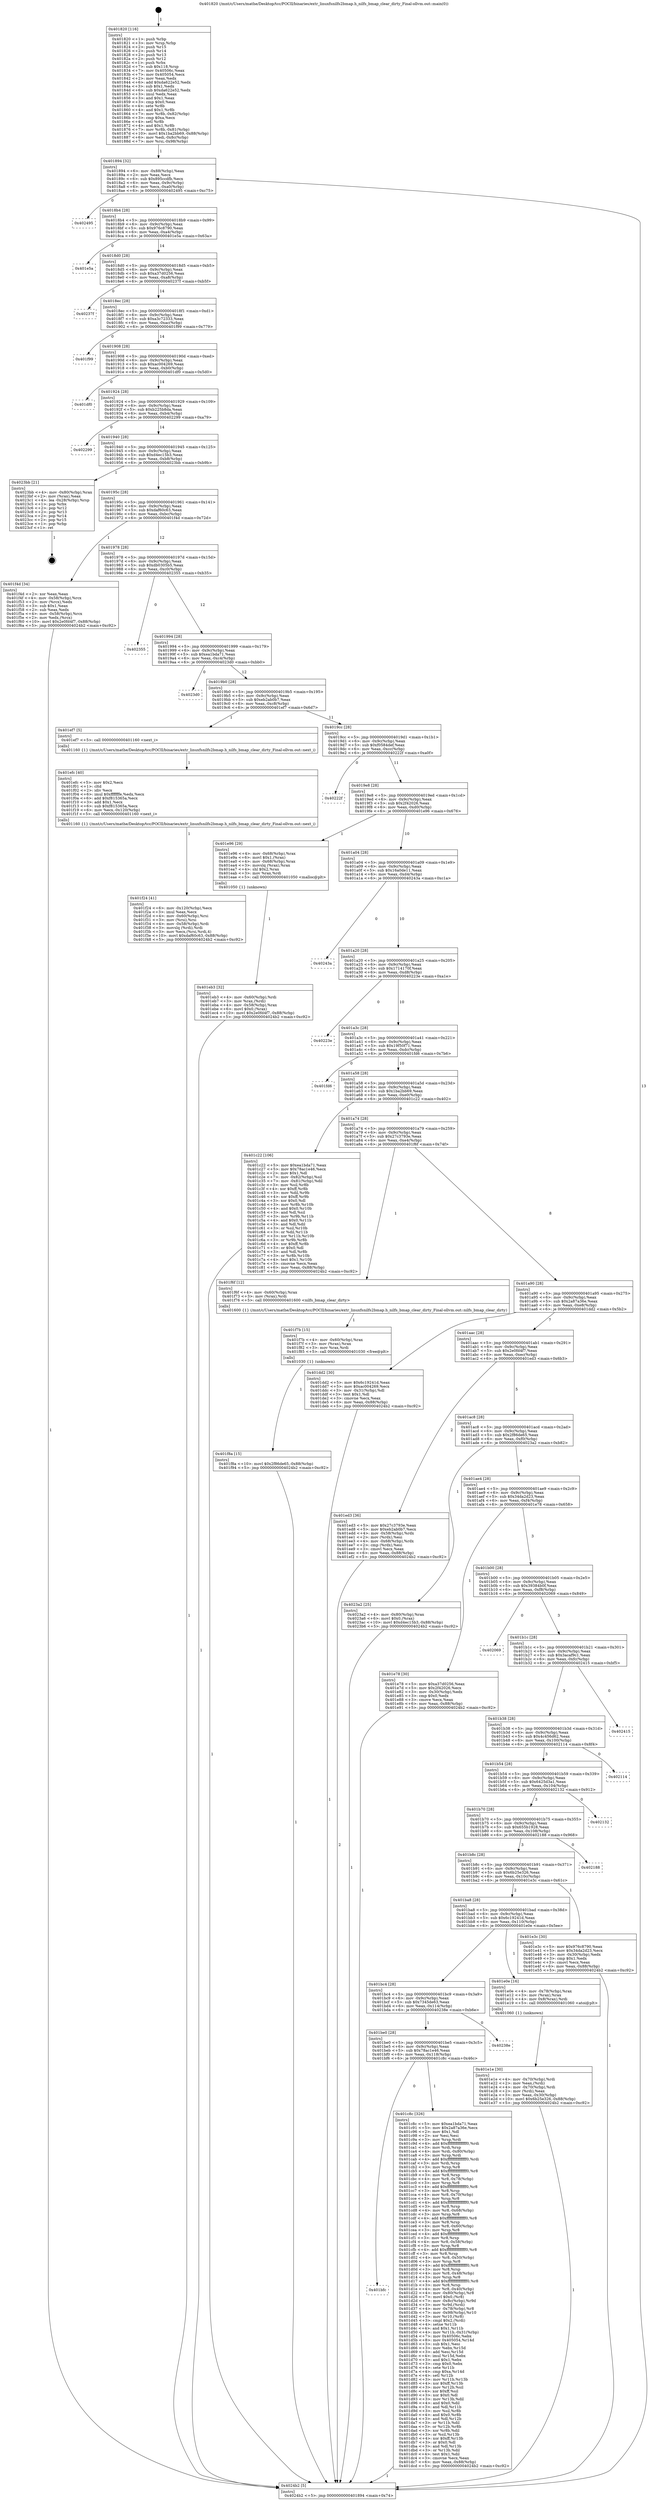 digraph "0x401820" {
  label = "0x401820 (/mnt/c/Users/mathe/Desktop/tcc/POCII/binaries/extr_linuxfsnilfs2bmap.h_nilfs_bmap_clear_dirty_Final-ollvm.out::main(0))"
  labelloc = "t"
  node[shape=record]

  Entry [label="",width=0.3,height=0.3,shape=circle,fillcolor=black,style=filled]
  "0x401894" [label="{
     0x401894 [32]\l
     | [instrs]\l
     &nbsp;&nbsp;0x401894 \<+6\>: mov -0x88(%rbp),%eax\l
     &nbsp;&nbsp;0x40189a \<+2\>: mov %eax,%ecx\l
     &nbsp;&nbsp;0x40189c \<+6\>: sub $0x895ccdfb,%ecx\l
     &nbsp;&nbsp;0x4018a2 \<+6\>: mov %eax,-0x9c(%rbp)\l
     &nbsp;&nbsp;0x4018a8 \<+6\>: mov %ecx,-0xa0(%rbp)\l
     &nbsp;&nbsp;0x4018ae \<+6\>: je 0000000000402495 \<main+0xc75\>\l
  }"]
  "0x402495" [label="{
     0x402495\l
  }", style=dashed]
  "0x4018b4" [label="{
     0x4018b4 [28]\l
     | [instrs]\l
     &nbsp;&nbsp;0x4018b4 \<+5\>: jmp 00000000004018b9 \<main+0x99\>\l
     &nbsp;&nbsp;0x4018b9 \<+6\>: mov -0x9c(%rbp),%eax\l
     &nbsp;&nbsp;0x4018bf \<+5\>: sub $0x976c8790,%eax\l
     &nbsp;&nbsp;0x4018c4 \<+6\>: mov %eax,-0xa4(%rbp)\l
     &nbsp;&nbsp;0x4018ca \<+6\>: je 0000000000401e5a \<main+0x63a\>\l
  }"]
  Exit [label="",width=0.3,height=0.3,shape=circle,fillcolor=black,style=filled,peripheries=2]
  "0x401e5a" [label="{
     0x401e5a\l
  }", style=dashed]
  "0x4018d0" [label="{
     0x4018d0 [28]\l
     | [instrs]\l
     &nbsp;&nbsp;0x4018d0 \<+5\>: jmp 00000000004018d5 \<main+0xb5\>\l
     &nbsp;&nbsp;0x4018d5 \<+6\>: mov -0x9c(%rbp),%eax\l
     &nbsp;&nbsp;0x4018db \<+5\>: sub $0xa37d0256,%eax\l
     &nbsp;&nbsp;0x4018e0 \<+6\>: mov %eax,-0xa8(%rbp)\l
     &nbsp;&nbsp;0x4018e6 \<+6\>: je 000000000040237f \<main+0xb5f\>\l
  }"]
  "0x401f8a" [label="{
     0x401f8a [15]\l
     | [instrs]\l
     &nbsp;&nbsp;0x401f8a \<+10\>: movl $0x2f86de65,-0x88(%rbp)\l
     &nbsp;&nbsp;0x401f94 \<+5\>: jmp 00000000004024b2 \<main+0xc92\>\l
  }"]
  "0x40237f" [label="{
     0x40237f\l
  }", style=dashed]
  "0x4018ec" [label="{
     0x4018ec [28]\l
     | [instrs]\l
     &nbsp;&nbsp;0x4018ec \<+5\>: jmp 00000000004018f1 \<main+0xd1\>\l
     &nbsp;&nbsp;0x4018f1 \<+6\>: mov -0x9c(%rbp),%eax\l
     &nbsp;&nbsp;0x4018f7 \<+5\>: sub $0xa3c72333,%eax\l
     &nbsp;&nbsp;0x4018fc \<+6\>: mov %eax,-0xac(%rbp)\l
     &nbsp;&nbsp;0x401902 \<+6\>: je 0000000000401f99 \<main+0x779\>\l
  }"]
  "0x401f7b" [label="{
     0x401f7b [15]\l
     | [instrs]\l
     &nbsp;&nbsp;0x401f7b \<+4\>: mov -0x60(%rbp),%rax\l
     &nbsp;&nbsp;0x401f7f \<+3\>: mov (%rax),%rax\l
     &nbsp;&nbsp;0x401f82 \<+3\>: mov %rax,%rdi\l
     &nbsp;&nbsp;0x401f85 \<+5\>: call 0000000000401030 \<free@plt\>\l
     | [calls]\l
     &nbsp;&nbsp;0x401030 \{1\} (unknown)\l
  }"]
  "0x401f99" [label="{
     0x401f99\l
  }", style=dashed]
  "0x401908" [label="{
     0x401908 [28]\l
     | [instrs]\l
     &nbsp;&nbsp;0x401908 \<+5\>: jmp 000000000040190d \<main+0xed\>\l
     &nbsp;&nbsp;0x40190d \<+6\>: mov -0x9c(%rbp),%eax\l
     &nbsp;&nbsp;0x401913 \<+5\>: sub $0xac004269,%eax\l
     &nbsp;&nbsp;0x401918 \<+6\>: mov %eax,-0xb0(%rbp)\l
     &nbsp;&nbsp;0x40191e \<+6\>: je 0000000000401df0 \<main+0x5d0\>\l
  }"]
  "0x401f24" [label="{
     0x401f24 [41]\l
     | [instrs]\l
     &nbsp;&nbsp;0x401f24 \<+6\>: mov -0x120(%rbp),%ecx\l
     &nbsp;&nbsp;0x401f2a \<+3\>: imul %eax,%ecx\l
     &nbsp;&nbsp;0x401f2d \<+4\>: mov -0x60(%rbp),%rsi\l
     &nbsp;&nbsp;0x401f31 \<+3\>: mov (%rsi),%rsi\l
     &nbsp;&nbsp;0x401f34 \<+4\>: mov -0x58(%rbp),%rdi\l
     &nbsp;&nbsp;0x401f38 \<+3\>: movslq (%rdi),%rdi\l
     &nbsp;&nbsp;0x401f3b \<+3\>: mov %ecx,(%rsi,%rdi,4)\l
     &nbsp;&nbsp;0x401f3e \<+10\>: movl $0xdaf60c63,-0x88(%rbp)\l
     &nbsp;&nbsp;0x401f48 \<+5\>: jmp 00000000004024b2 \<main+0xc92\>\l
  }"]
  "0x401df0" [label="{
     0x401df0\l
  }", style=dashed]
  "0x401924" [label="{
     0x401924 [28]\l
     | [instrs]\l
     &nbsp;&nbsp;0x401924 \<+5\>: jmp 0000000000401929 \<main+0x109\>\l
     &nbsp;&nbsp;0x401929 \<+6\>: mov -0x9c(%rbp),%eax\l
     &nbsp;&nbsp;0x40192f \<+5\>: sub $0xb225b8da,%eax\l
     &nbsp;&nbsp;0x401934 \<+6\>: mov %eax,-0xb4(%rbp)\l
     &nbsp;&nbsp;0x40193a \<+6\>: je 0000000000402299 \<main+0xa79\>\l
  }"]
  "0x401efc" [label="{
     0x401efc [40]\l
     | [instrs]\l
     &nbsp;&nbsp;0x401efc \<+5\>: mov $0x2,%ecx\l
     &nbsp;&nbsp;0x401f01 \<+1\>: cltd\l
     &nbsp;&nbsp;0x401f02 \<+2\>: idiv %ecx\l
     &nbsp;&nbsp;0x401f04 \<+6\>: imul $0xfffffffe,%edx,%ecx\l
     &nbsp;&nbsp;0x401f0a \<+6\>: add $0xf815365a,%ecx\l
     &nbsp;&nbsp;0x401f10 \<+3\>: add $0x1,%ecx\l
     &nbsp;&nbsp;0x401f13 \<+6\>: sub $0xf815365a,%ecx\l
     &nbsp;&nbsp;0x401f19 \<+6\>: mov %ecx,-0x120(%rbp)\l
     &nbsp;&nbsp;0x401f1f \<+5\>: call 0000000000401160 \<next_i\>\l
     | [calls]\l
     &nbsp;&nbsp;0x401160 \{1\} (/mnt/c/Users/mathe/Desktop/tcc/POCII/binaries/extr_linuxfsnilfs2bmap.h_nilfs_bmap_clear_dirty_Final-ollvm.out::next_i)\l
  }"]
  "0x402299" [label="{
     0x402299\l
  }", style=dashed]
  "0x401940" [label="{
     0x401940 [28]\l
     | [instrs]\l
     &nbsp;&nbsp;0x401940 \<+5\>: jmp 0000000000401945 \<main+0x125\>\l
     &nbsp;&nbsp;0x401945 \<+6\>: mov -0x9c(%rbp),%eax\l
     &nbsp;&nbsp;0x40194b \<+5\>: sub $0xd4ec15b3,%eax\l
     &nbsp;&nbsp;0x401950 \<+6\>: mov %eax,-0xb8(%rbp)\l
     &nbsp;&nbsp;0x401956 \<+6\>: je 00000000004023bb \<main+0xb9b\>\l
  }"]
  "0x401eb3" [label="{
     0x401eb3 [32]\l
     | [instrs]\l
     &nbsp;&nbsp;0x401eb3 \<+4\>: mov -0x60(%rbp),%rdi\l
     &nbsp;&nbsp;0x401eb7 \<+3\>: mov %rax,(%rdi)\l
     &nbsp;&nbsp;0x401eba \<+4\>: mov -0x58(%rbp),%rax\l
     &nbsp;&nbsp;0x401ebe \<+6\>: movl $0x0,(%rax)\l
     &nbsp;&nbsp;0x401ec4 \<+10\>: movl $0x2e0fd4f7,-0x88(%rbp)\l
     &nbsp;&nbsp;0x401ece \<+5\>: jmp 00000000004024b2 \<main+0xc92\>\l
  }"]
  "0x4023bb" [label="{
     0x4023bb [21]\l
     | [instrs]\l
     &nbsp;&nbsp;0x4023bb \<+4\>: mov -0x80(%rbp),%rax\l
     &nbsp;&nbsp;0x4023bf \<+2\>: mov (%rax),%eax\l
     &nbsp;&nbsp;0x4023c1 \<+4\>: lea -0x28(%rbp),%rsp\l
     &nbsp;&nbsp;0x4023c5 \<+1\>: pop %rbx\l
     &nbsp;&nbsp;0x4023c6 \<+2\>: pop %r12\l
     &nbsp;&nbsp;0x4023c8 \<+2\>: pop %r13\l
     &nbsp;&nbsp;0x4023ca \<+2\>: pop %r14\l
     &nbsp;&nbsp;0x4023cc \<+2\>: pop %r15\l
     &nbsp;&nbsp;0x4023ce \<+1\>: pop %rbp\l
     &nbsp;&nbsp;0x4023cf \<+1\>: ret\l
  }"]
  "0x40195c" [label="{
     0x40195c [28]\l
     | [instrs]\l
     &nbsp;&nbsp;0x40195c \<+5\>: jmp 0000000000401961 \<main+0x141\>\l
     &nbsp;&nbsp;0x401961 \<+6\>: mov -0x9c(%rbp),%eax\l
     &nbsp;&nbsp;0x401967 \<+5\>: sub $0xdaf60c63,%eax\l
     &nbsp;&nbsp;0x40196c \<+6\>: mov %eax,-0xbc(%rbp)\l
     &nbsp;&nbsp;0x401972 \<+6\>: je 0000000000401f4d \<main+0x72d\>\l
  }"]
  "0x401e1e" [label="{
     0x401e1e [30]\l
     | [instrs]\l
     &nbsp;&nbsp;0x401e1e \<+4\>: mov -0x70(%rbp),%rdi\l
     &nbsp;&nbsp;0x401e22 \<+2\>: mov %eax,(%rdi)\l
     &nbsp;&nbsp;0x401e24 \<+4\>: mov -0x70(%rbp),%rdi\l
     &nbsp;&nbsp;0x401e28 \<+2\>: mov (%rdi),%eax\l
     &nbsp;&nbsp;0x401e2a \<+3\>: mov %eax,-0x30(%rbp)\l
     &nbsp;&nbsp;0x401e2d \<+10\>: movl $0x6b25e326,-0x88(%rbp)\l
     &nbsp;&nbsp;0x401e37 \<+5\>: jmp 00000000004024b2 \<main+0xc92\>\l
  }"]
  "0x401f4d" [label="{
     0x401f4d [34]\l
     | [instrs]\l
     &nbsp;&nbsp;0x401f4d \<+2\>: xor %eax,%eax\l
     &nbsp;&nbsp;0x401f4f \<+4\>: mov -0x58(%rbp),%rcx\l
     &nbsp;&nbsp;0x401f53 \<+2\>: mov (%rcx),%edx\l
     &nbsp;&nbsp;0x401f55 \<+3\>: sub $0x1,%eax\l
     &nbsp;&nbsp;0x401f58 \<+2\>: sub %eax,%edx\l
     &nbsp;&nbsp;0x401f5a \<+4\>: mov -0x58(%rbp),%rcx\l
     &nbsp;&nbsp;0x401f5e \<+2\>: mov %edx,(%rcx)\l
     &nbsp;&nbsp;0x401f60 \<+10\>: movl $0x2e0fd4f7,-0x88(%rbp)\l
     &nbsp;&nbsp;0x401f6a \<+5\>: jmp 00000000004024b2 \<main+0xc92\>\l
  }"]
  "0x401978" [label="{
     0x401978 [28]\l
     | [instrs]\l
     &nbsp;&nbsp;0x401978 \<+5\>: jmp 000000000040197d \<main+0x15d\>\l
     &nbsp;&nbsp;0x40197d \<+6\>: mov -0x9c(%rbp),%eax\l
     &nbsp;&nbsp;0x401983 \<+5\>: sub $0xdb0305b5,%eax\l
     &nbsp;&nbsp;0x401988 \<+6\>: mov %eax,-0xc0(%rbp)\l
     &nbsp;&nbsp;0x40198e \<+6\>: je 0000000000402355 \<main+0xb35\>\l
  }"]
  "0x401bfc" [label="{
     0x401bfc\l
  }", style=dashed]
  "0x402355" [label="{
     0x402355\l
  }", style=dashed]
  "0x401994" [label="{
     0x401994 [28]\l
     | [instrs]\l
     &nbsp;&nbsp;0x401994 \<+5\>: jmp 0000000000401999 \<main+0x179\>\l
     &nbsp;&nbsp;0x401999 \<+6\>: mov -0x9c(%rbp),%eax\l
     &nbsp;&nbsp;0x40199f \<+5\>: sub $0xea1bda71,%eax\l
     &nbsp;&nbsp;0x4019a4 \<+6\>: mov %eax,-0xc4(%rbp)\l
     &nbsp;&nbsp;0x4019aa \<+6\>: je 00000000004023d0 \<main+0xbb0\>\l
  }"]
  "0x401c8c" [label="{
     0x401c8c [326]\l
     | [instrs]\l
     &nbsp;&nbsp;0x401c8c \<+5\>: mov $0xea1bda71,%eax\l
     &nbsp;&nbsp;0x401c91 \<+5\>: mov $0x2a87a36e,%ecx\l
     &nbsp;&nbsp;0x401c96 \<+2\>: mov $0x1,%dl\l
     &nbsp;&nbsp;0x401c98 \<+2\>: xor %esi,%esi\l
     &nbsp;&nbsp;0x401c9a \<+3\>: mov %rsp,%rdi\l
     &nbsp;&nbsp;0x401c9d \<+4\>: add $0xfffffffffffffff0,%rdi\l
     &nbsp;&nbsp;0x401ca1 \<+3\>: mov %rdi,%rsp\l
     &nbsp;&nbsp;0x401ca4 \<+4\>: mov %rdi,-0x80(%rbp)\l
     &nbsp;&nbsp;0x401ca8 \<+3\>: mov %rsp,%rdi\l
     &nbsp;&nbsp;0x401cab \<+4\>: add $0xfffffffffffffff0,%rdi\l
     &nbsp;&nbsp;0x401caf \<+3\>: mov %rdi,%rsp\l
     &nbsp;&nbsp;0x401cb2 \<+3\>: mov %rsp,%r8\l
     &nbsp;&nbsp;0x401cb5 \<+4\>: add $0xfffffffffffffff0,%r8\l
     &nbsp;&nbsp;0x401cb9 \<+3\>: mov %r8,%rsp\l
     &nbsp;&nbsp;0x401cbc \<+4\>: mov %r8,-0x78(%rbp)\l
     &nbsp;&nbsp;0x401cc0 \<+3\>: mov %rsp,%r8\l
     &nbsp;&nbsp;0x401cc3 \<+4\>: add $0xfffffffffffffff0,%r8\l
     &nbsp;&nbsp;0x401cc7 \<+3\>: mov %r8,%rsp\l
     &nbsp;&nbsp;0x401cca \<+4\>: mov %r8,-0x70(%rbp)\l
     &nbsp;&nbsp;0x401cce \<+3\>: mov %rsp,%r8\l
     &nbsp;&nbsp;0x401cd1 \<+4\>: add $0xfffffffffffffff0,%r8\l
     &nbsp;&nbsp;0x401cd5 \<+3\>: mov %r8,%rsp\l
     &nbsp;&nbsp;0x401cd8 \<+4\>: mov %r8,-0x68(%rbp)\l
     &nbsp;&nbsp;0x401cdc \<+3\>: mov %rsp,%r8\l
     &nbsp;&nbsp;0x401cdf \<+4\>: add $0xfffffffffffffff0,%r8\l
     &nbsp;&nbsp;0x401ce3 \<+3\>: mov %r8,%rsp\l
     &nbsp;&nbsp;0x401ce6 \<+4\>: mov %r8,-0x60(%rbp)\l
     &nbsp;&nbsp;0x401cea \<+3\>: mov %rsp,%r8\l
     &nbsp;&nbsp;0x401ced \<+4\>: add $0xfffffffffffffff0,%r8\l
     &nbsp;&nbsp;0x401cf1 \<+3\>: mov %r8,%rsp\l
     &nbsp;&nbsp;0x401cf4 \<+4\>: mov %r8,-0x58(%rbp)\l
     &nbsp;&nbsp;0x401cf8 \<+3\>: mov %rsp,%r8\l
     &nbsp;&nbsp;0x401cfb \<+4\>: add $0xfffffffffffffff0,%r8\l
     &nbsp;&nbsp;0x401cff \<+3\>: mov %r8,%rsp\l
     &nbsp;&nbsp;0x401d02 \<+4\>: mov %r8,-0x50(%rbp)\l
     &nbsp;&nbsp;0x401d06 \<+3\>: mov %rsp,%r8\l
     &nbsp;&nbsp;0x401d09 \<+4\>: add $0xfffffffffffffff0,%r8\l
     &nbsp;&nbsp;0x401d0d \<+3\>: mov %r8,%rsp\l
     &nbsp;&nbsp;0x401d10 \<+4\>: mov %r8,-0x48(%rbp)\l
     &nbsp;&nbsp;0x401d14 \<+3\>: mov %rsp,%r8\l
     &nbsp;&nbsp;0x401d17 \<+4\>: add $0xfffffffffffffff0,%r8\l
     &nbsp;&nbsp;0x401d1b \<+3\>: mov %r8,%rsp\l
     &nbsp;&nbsp;0x401d1e \<+4\>: mov %r8,-0x40(%rbp)\l
     &nbsp;&nbsp;0x401d22 \<+4\>: mov -0x80(%rbp),%r8\l
     &nbsp;&nbsp;0x401d26 \<+7\>: movl $0x0,(%r8)\l
     &nbsp;&nbsp;0x401d2d \<+7\>: mov -0x8c(%rbp),%r9d\l
     &nbsp;&nbsp;0x401d34 \<+3\>: mov %r9d,(%rdi)\l
     &nbsp;&nbsp;0x401d37 \<+4\>: mov -0x78(%rbp),%r8\l
     &nbsp;&nbsp;0x401d3b \<+7\>: mov -0x98(%rbp),%r10\l
     &nbsp;&nbsp;0x401d42 \<+3\>: mov %r10,(%r8)\l
     &nbsp;&nbsp;0x401d45 \<+3\>: cmpl $0x2,(%rdi)\l
     &nbsp;&nbsp;0x401d48 \<+4\>: setne %r11b\l
     &nbsp;&nbsp;0x401d4c \<+4\>: and $0x1,%r11b\l
     &nbsp;&nbsp;0x401d50 \<+4\>: mov %r11b,-0x31(%rbp)\l
     &nbsp;&nbsp;0x401d54 \<+7\>: mov 0x40506c,%ebx\l
     &nbsp;&nbsp;0x401d5b \<+8\>: mov 0x405054,%r14d\l
     &nbsp;&nbsp;0x401d63 \<+3\>: sub $0x1,%esi\l
     &nbsp;&nbsp;0x401d66 \<+3\>: mov %ebx,%r15d\l
     &nbsp;&nbsp;0x401d69 \<+3\>: add %esi,%r15d\l
     &nbsp;&nbsp;0x401d6c \<+4\>: imul %r15d,%ebx\l
     &nbsp;&nbsp;0x401d70 \<+3\>: and $0x1,%ebx\l
     &nbsp;&nbsp;0x401d73 \<+3\>: cmp $0x0,%ebx\l
     &nbsp;&nbsp;0x401d76 \<+4\>: sete %r11b\l
     &nbsp;&nbsp;0x401d7a \<+4\>: cmp $0xa,%r14d\l
     &nbsp;&nbsp;0x401d7e \<+4\>: setl %r12b\l
     &nbsp;&nbsp;0x401d82 \<+3\>: mov %r11b,%r13b\l
     &nbsp;&nbsp;0x401d85 \<+4\>: xor $0xff,%r13b\l
     &nbsp;&nbsp;0x401d89 \<+3\>: mov %r12b,%sil\l
     &nbsp;&nbsp;0x401d8c \<+4\>: xor $0xff,%sil\l
     &nbsp;&nbsp;0x401d90 \<+3\>: xor $0x0,%dl\l
     &nbsp;&nbsp;0x401d93 \<+3\>: mov %r13b,%dil\l
     &nbsp;&nbsp;0x401d96 \<+4\>: and $0x0,%dil\l
     &nbsp;&nbsp;0x401d9a \<+3\>: and %dl,%r11b\l
     &nbsp;&nbsp;0x401d9d \<+3\>: mov %sil,%r8b\l
     &nbsp;&nbsp;0x401da0 \<+4\>: and $0x0,%r8b\l
     &nbsp;&nbsp;0x401da4 \<+3\>: and %dl,%r12b\l
     &nbsp;&nbsp;0x401da7 \<+3\>: or %r11b,%dil\l
     &nbsp;&nbsp;0x401daa \<+3\>: or %r12b,%r8b\l
     &nbsp;&nbsp;0x401dad \<+3\>: xor %r8b,%dil\l
     &nbsp;&nbsp;0x401db0 \<+3\>: or %sil,%r13b\l
     &nbsp;&nbsp;0x401db3 \<+4\>: xor $0xff,%r13b\l
     &nbsp;&nbsp;0x401db7 \<+3\>: or $0x0,%dl\l
     &nbsp;&nbsp;0x401dba \<+3\>: and %dl,%r13b\l
     &nbsp;&nbsp;0x401dbd \<+3\>: or %r13b,%dil\l
     &nbsp;&nbsp;0x401dc0 \<+4\>: test $0x1,%dil\l
     &nbsp;&nbsp;0x401dc4 \<+3\>: cmovne %ecx,%eax\l
     &nbsp;&nbsp;0x401dc7 \<+6\>: mov %eax,-0x88(%rbp)\l
     &nbsp;&nbsp;0x401dcd \<+5\>: jmp 00000000004024b2 \<main+0xc92\>\l
  }"]
  "0x4023d0" [label="{
     0x4023d0\l
  }", style=dashed]
  "0x4019b0" [label="{
     0x4019b0 [28]\l
     | [instrs]\l
     &nbsp;&nbsp;0x4019b0 \<+5\>: jmp 00000000004019b5 \<main+0x195\>\l
     &nbsp;&nbsp;0x4019b5 \<+6\>: mov -0x9c(%rbp),%eax\l
     &nbsp;&nbsp;0x4019bb \<+5\>: sub $0xeb2ab0b7,%eax\l
     &nbsp;&nbsp;0x4019c0 \<+6\>: mov %eax,-0xc8(%rbp)\l
     &nbsp;&nbsp;0x4019c6 \<+6\>: je 0000000000401ef7 \<main+0x6d7\>\l
  }"]
  "0x401be0" [label="{
     0x401be0 [28]\l
     | [instrs]\l
     &nbsp;&nbsp;0x401be0 \<+5\>: jmp 0000000000401be5 \<main+0x3c5\>\l
     &nbsp;&nbsp;0x401be5 \<+6\>: mov -0x9c(%rbp),%eax\l
     &nbsp;&nbsp;0x401beb \<+5\>: sub $0x78ac1e46,%eax\l
     &nbsp;&nbsp;0x401bf0 \<+6\>: mov %eax,-0x118(%rbp)\l
     &nbsp;&nbsp;0x401bf6 \<+6\>: je 0000000000401c8c \<main+0x46c\>\l
  }"]
  "0x401ef7" [label="{
     0x401ef7 [5]\l
     | [instrs]\l
     &nbsp;&nbsp;0x401ef7 \<+5\>: call 0000000000401160 \<next_i\>\l
     | [calls]\l
     &nbsp;&nbsp;0x401160 \{1\} (/mnt/c/Users/mathe/Desktop/tcc/POCII/binaries/extr_linuxfsnilfs2bmap.h_nilfs_bmap_clear_dirty_Final-ollvm.out::next_i)\l
  }"]
  "0x4019cc" [label="{
     0x4019cc [28]\l
     | [instrs]\l
     &nbsp;&nbsp;0x4019cc \<+5\>: jmp 00000000004019d1 \<main+0x1b1\>\l
     &nbsp;&nbsp;0x4019d1 \<+6\>: mov -0x9c(%rbp),%eax\l
     &nbsp;&nbsp;0x4019d7 \<+5\>: sub $0xf0584def,%eax\l
     &nbsp;&nbsp;0x4019dc \<+6\>: mov %eax,-0xcc(%rbp)\l
     &nbsp;&nbsp;0x4019e2 \<+6\>: je 000000000040222f \<main+0xa0f\>\l
  }"]
  "0x40238e" [label="{
     0x40238e\l
  }", style=dashed]
  "0x40222f" [label="{
     0x40222f\l
  }", style=dashed]
  "0x4019e8" [label="{
     0x4019e8 [28]\l
     | [instrs]\l
     &nbsp;&nbsp;0x4019e8 \<+5\>: jmp 00000000004019ed \<main+0x1cd\>\l
     &nbsp;&nbsp;0x4019ed \<+6\>: mov -0x9c(%rbp),%eax\l
     &nbsp;&nbsp;0x4019f3 \<+5\>: sub $0x2f42026,%eax\l
     &nbsp;&nbsp;0x4019f8 \<+6\>: mov %eax,-0xd0(%rbp)\l
     &nbsp;&nbsp;0x4019fe \<+6\>: je 0000000000401e96 \<main+0x676\>\l
  }"]
  "0x401bc4" [label="{
     0x401bc4 [28]\l
     | [instrs]\l
     &nbsp;&nbsp;0x401bc4 \<+5\>: jmp 0000000000401bc9 \<main+0x3a9\>\l
     &nbsp;&nbsp;0x401bc9 \<+6\>: mov -0x9c(%rbp),%eax\l
     &nbsp;&nbsp;0x401bcf \<+5\>: sub $0x7345de63,%eax\l
     &nbsp;&nbsp;0x401bd4 \<+6\>: mov %eax,-0x114(%rbp)\l
     &nbsp;&nbsp;0x401bda \<+6\>: je 000000000040238e \<main+0xb6e\>\l
  }"]
  "0x401e96" [label="{
     0x401e96 [29]\l
     | [instrs]\l
     &nbsp;&nbsp;0x401e96 \<+4\>: mov -0x68(%rbp),%rax\l
     &nbsp;&nbsp;0x401e9a \<+6\>: movl $0x1,(%rax)\l
     &nbsp;&nbsp;0x401ea0 \<+4\>: mov -0x68(%rbp),%rax\l
     &nbsp;&nbsp;0x401ea4 \<+3\>: movslq (%rax),%rax\l
     &nbsp;&nbsp;0x401ea7 \<+4\>: shl $0x2,%rax\l
     &nbsp;&nbsp;0x401eab \<+3\>: mov %rax,%rdi\l
     &nbsp;&nbsp;0x401eae \<+5\>: call 0000000000401050 \<malloc@plt\>\l
     | [calls]\l
     &nbsp;&nbsp;0x401050 \{1\} (unknown)\l
  }"]
  "0x401a04" [label="{
     0x401a04 [28]\l
     | [instrs]\l
     &nbsp;&nbsp;0x401a04 \<+5\>: jmp 0000000000401a09 \<main+0x1e9\>\l
     &nbsp;&nbsp;0x401a09 \<+6\>: mov -0x9c(%rbp),%eax\l
     &nbsp;&nbsp;0x401a0f \<+5\>: sub $0x16a0de11,%eax\l
     &nbsp;&nbsp;0x401a14 \<+6\>: mov %eax,-0xd4(%rbp)\l
     &nbsp;&nbsp;0x401a1a \<+6\>: je 000000000040243a \<main+0xc1a\>\l
  }"]
  "0x401e0e" [label="{
     0x401e0e [16]\l
     | [instrs]\l
     &nbsp;&nbsp;0x401e0e \<+4\>: mov -0x78(%rbp),%rax\l
     &nbsp;&nbsp;0x401e12 \<+3\>: mov (%rax),%rax\l
     &nbsp;&nbsp;0x401e15 \<+4\>: mov 0x8(%rax),%rdi\l
     &nbsp;&nbsp;0x401e19 \<+5\>: call 0000000000401060 \<atoi@plt\>\l
     | [calls]\l
     &nbsp;&nbsp;0x401060 \{1\} (unknown)\l
  }"]
  "0x40243a" [label="{
     0x40243a\l
  }", style=dashed]
  "0x401a20" [label="{
     0x401a20 [28]\l
     | [instrs]\l
     &nbsp;&nbsp;0x401a20 \<+5\>: jmp 0000000000401a25 \<main+0x205\>\l
     &nbsp;&nbsp;0x401a25 \<+6\>: mov -0x9c(%rbp),%eax\l
     &nbsp;&nbsp;0x401a2b \<+5\>: sub $0x1714170f,%eax\l
     &nbsp;&nbsp;0x401a30 \<+6\>: mov %eax,-0xd8(%rbp)\l
     &nbsp;&nbsp;0x401a36 \<+6\>: je 000000000040223e \<main+0xa1e\>\l
  }"]
  "0x401ba8" [label="{
     0x401ba8 [28]\l
     | [instrs]\l
     &nbsp;&nbsp;0x401ba8 \<+5\>: jmp 0000000000401bad \<main+0x38d\>\l
     &nbsp;&nbsp;0x401bad \<+6\>: mov -0x9c(%rbp),%eax\l
     &nbsp;&nbsp;0x401bb3 \<+5\>: sub $0x6c19241d,%eax\l
     &nbsp;&nbsp;0x401bb8 \<+6\>: mov %eax,-0x110(%rbp)\l
     &nbsp;&nbsp;0x401bbe \<+6\>: je 0000000000401e0e \<main+0x5ee\>\l
  }"]
  "0x40223e" [label="{
     0x40223e\l
  }", style=dashed]
  "0x401a3c" [label="{
     0x401a3c [28]\l
     | [instrs]\l
     &nbsp;&nbsp;0x401a3c \<+5\>: jmp 0000000000401a41 \<main+0x221\>\l
     &nbsp;&nbsp;0x401a41 \<+6\>: mov -0x9c(%rbp),%eax\l
     &nbsp;&nbsp;0x401a47 \<+5\>: sub $0x19f50f71,%eax\l
     &nbsp;&nbsp;0x401a4c \<+6\>: mov %eax,-0xdc(%rbp)\l
     &nbsp;&nbsp;0x401a52 \<+6\>: je 0000000000401fd6 \<main+0x7b6\>\l
  }"]
  "0x401e3c" [label="{
     0x401e3c [30]\l
     | [instrs]\l
     &nbsp;&nbsp;0x401e3c \<+5\>: mov $0x976c8790,%eax\l
     &nbsp;&nbsp;0x401e41 \<+5\>: mov $0x34da2d23,%ecx\l
     &nbsp;&nbsp;0x401e46 \<+3\>: mov -0x30(%rbp),%edx\l
     &nbsp;&nbsp;0x401e49 \<+3\>: cmp $0x1,%edx\l
     &nbsp;&nbsp;0x401e4c \<+3\>: cmovl %ecx,%eax\l
     &nbsp;&nbsp;0x401e4f \<+6\>: mov %eax,-0x88(%rbp)\l
     &nbsp;&nbsp;0x401e55 \<+5\>: jmp 00000000004024b2 \<main+0xc92\>\l
  }"]
  "0x401fd6" [label="{
     0x401fd6\l
  }", style=dashed]
  "0x401a58" [label="{
     0x401a58 [28]\l
     | [instrs]\l
     &nbsp;&nbsp;0x401a58 \<+5\>: jmp 0000000000401a5d \<main+0x23d\>\l
     &nbsp;&nbsp;0x401a5d \<+6\>: mov -0x9c(%rbp),%eax\l
     &nbsp;&nbsp;0x401a63 \<+5\>: sub $0x1ba2bb69,%eax\l
     &nbsp;&nbsp;0x401a68 \<+6\>: mov %eax,-0xe0(%rbp)\l
     &nbsp;&nbsp;0x401a6e \<+6\>: je 0000000000401c22 \<main+0x402\>\l
  }"]
  "0x401b8c" [label="{
     0x401b8c [28]\l
     | [instrs]\l
     &nbsp;&nbsp;0x401b8c \<+5\>: jmp 0000000000401b91 \<main+0x371\>\l
     &nbsp;&nbsp;0x401b91 \<+6\>: mov -0x9c(%rbp),%eax\l
     &nbsp;&nbsp;0x401b97 \<+5\>: sub $0x6b25e326,%eax\l
     &nbsp;&nbsp;0x401b9c \<+6\>: mov %eax,-0x10c(%rbp)\l
     &nbsp;&nbsp;0x401ba2 \<+6\>: je 0000000000401e3c \<main+0x61c\>\l
  }"]
  "0x401c22" [label="{
     0x401c22 [106]\l
     | [instrs]\l
     &nbsp;&nbsp;0x401c22 \<+5\>: mov $0xea1bda71,%eax\l
     &nbsp;&nbsp;0x401c27 \<+5\>: mov $0x78ac1e46,%ecx\l
     &nbsp;&nbsp;0x401c2c \<+2\>: mov $0x1,%dl\l
     &nbsp;&nbsp;0x401c2e \<+7\>: mov -0x82(%rbp),%sil\l
     &nbsp;&nbsp;0x401c35 \<+7\>: mov -0x81(%rbp),%dil\l
     &nbsp;&nbsp;0x401c3c \<+3\>: mov %sil,%r8b\l
     &nbsp;&nbsp;0x401c3f \<+4\>: xor $0xff,%r8b\l
     &nbsp;&nbsp;0x401c43 \<+3\>: mov %dil,%r9b\l
     &nbsp;&nbsp;0x401c46 \<+4\>: xor $0xff,%r9b\l
     &nbsp;&nbsp;0x401c4a \<+3\>: xor $0x0,%dl\l
     &nbsp;&nbsp;0x401c4d \<+3\>: mov %r8b,%r10b\l
     &nbsp;&nbsp;0x401c50 \<+4\>: and $0x0,%r10b\l
     &nbsp;&nbsp;0x401c54 \<+3\>: and %dl,%sil\l
     &nbsp;&nbsp;0x401c57 \<+3\>: mov %r9b,%r11b\l
     &nbsp;&nbsp;0x401c5a \<+4\>: and $0x0,%r11b\l
     &nbsp;&nbsp;0x401c5e \<+3\>: and %dl,%dil\l
     &nbsp;&nbsp;0x401c61 \<+3\>: or %sil,%r10b\l
     &nbsp;&nbsp;0x401c64 \<+3\>: or %dil,%r11b\l
     &nbsp;&nbsp;0x401c67 \<+3\>: xor %r11b,%r10b\l
     &nbsp;&nbsp;0x401c6a \<+3\>: or %r9b,%r8b\l
     &nbsp;&nbsp;0x401c6d \<+4\>: xor $0xff,%r8b\l
     &nbsp;&nbsp;0x401c71 \<+3\>: or $0x0,%dl\l
     &nbsp;&nbsp;0x401c74 \<+3\>: and %dl,%r8b\l
     &nbsp;&nbsp;0x401c77 \<+3\>: or %r8b,%r10b\l
     &nbsp;&nbsp;0x401c7a \<+4\>: test $0x1,%r10b\l
     &nbsp;&nbsp;0x401c7e \<+3\>: cmovne %ecx,%eax\l
     &nbsp;&nbsp;0x401c81 \<+6\>: mov %eax,-0x88(%rbp)\l
     &nbsp;&nbsp;0x401c87 \<+5\>: jmp 00000000004024b2 \<main+0xc92\>\l
  }"]
  "0x401a74" [label="{
     0x401a74 [28]\l
     | [instrs]\l
     &nbsp;&nbsp;0x401a74 \<+5\>: jmp 0000000000401a79 \<main+0x259\>\l
     &nbsp;&nbsp;0x401a79 \<+6\>: mov -0x9c(%rbp),%eax\l
     &nbsp;&nbsp;0x401a7f \<+5\>: sub $0x27c3793e,%eax\l
     &nbsp;&nbsp;0x401a84 \<+6\>: mov %eax,-0xe4(%rbp)\l
     &nbsp;&nbsp;0x401a8a \<+6\>: je 0000000000401f6f \<main+0x74f\>\l
  }"]
  "0x4024b2" [label="{
     0x4024b2 [5]\l
     | [instrs]\l
     &nbsp;&nbsp;0x4024b2 \<+5\>: jmp 0000000000401894 \<main+0x74\>\l
  }"]
  "0x401820" [label="{
     0x401820 [116]\l
     | [instrs]\l
     &nbsp;&nbsp;0x401820 \<+1\>: push %rbp\l
     &nbsp;&nbsp;0x401821 \<+3\>: mov %rsp,%rbp\l
     &nbsp;&nbsp;0x401824 \<+2\>: push %r15\l
     &nbsp;&nbsp;0x401826 \<+2\>: push %r14\l
     &nbsp;&nbsp;0x401828 \<+2\>: push %r13\l
     &nbsp;&nbsp;0x40182a \<+2\>: push %r12\l
     &nbsp;&nbsp;0x40182c \<+1\>: push %rbx\l
     &nbsp;&nbsp;0x40182d \<+7\>: sub $0x118,%rsp\l
     &nbsp;&nbsp;0x401834 \<+7\>: mov 0x40506c,%eax\l
     &nbsp;&nbsp;0x40183b \<+7\>: mov 0x405054,%ecx\l
     &nbsp;&nbsp;0x401842 \<+2\>: mov %eax,%edx\l
     &nbsp;&nbsp;0x401844 \<+6\>: add $0xda622e52,%edx\l
     &nbsp;&nbsp;0x40184a \<+3\>: sub $0x1,%edx\l
     &nbsp;&nbsp;0x40184d \<+6\>: sub $0xda622e52,%edx\l
     &nbsp;&nbsp;0x401853 \<+3\>: imul %edx,%eax\l
     &nbsp;&nbsp;0x401856 \<+3\>: and $0x1,%eax\l
     &nbsp;&nbsp;0x401859 \<+3\>: cmp $0x0,%eax\l
     &nbsp;&nbsp;0x40185c \<+4\>: sete %r8b\l
     &nbsp;&nbsp;0x401860 \<+4\>: and $0x1,%r8b\l
     &nbsp;&nbsp;0x401864 \<+7\>: mov %r8b,-0x82(%rbp)\l
     &nbsp;&nbsp;0x40186b \<+3\>: cmp $0xa,%ecx\l
     &nbsp;&nbsp;0x40186e \<+4\>: setl %r8b\l
     &nbsp;&nbsp;0x401872 \<+4\>: and $0x1,%r8b\l
     &nbsp;&nbsp;0x401876 \<+7\>: mov %r8b,-0x81(%rbp)\l
     &nbsp;&nbsp;0x40187d \<+10\>: movl $0x1ba2bb69,-0x88(%rbp)\l
     &nbsp;&nbsp;0x401887 \<+6\>: mov %edi,-0x8c(%rbp)\l
     &nbsp;&nbsp;0x40188d \<+7\>: mov %rsi,-0x98(%rbp)\l
  }"]
  "0x402188" [label="{
     0x402188\l
  }", style=dashed]
  "0x401f6f" [label="{
     0x401f6f [12]\l
     | [instrs]\l
     &nbsp;&nbsp;0x401f6f \<+4\>: mov -0x60(%rbp),%rax\l
     &nbsp;&nbsp;0x401f73 \<+3\>: mov (%rax),%rdi\l
     &nbsp;&nbsp;0x401f76 \<+5\>: call 0000000000401600 \<nilfs_bmap_clear_dirty\>\l
     | [calls]\l
     &nbsp;&nbsp;0x401600 \{1\} (/mnt/c/Users/mathe/Desktop/tcc/POCII/binaries/extr_linuxfsnilfs2bmap.h_nilfs_bmap_clear_dirty_Final-ollvm.out::nilfs_bmap_clear_dirty)\l
  }"]
  "0x401a90" [label="{
     0x401a90 [28]\l
     | [instrs]\l
     &nbsp;&nbsp;0x401a90 \<+5\>: jmp 0000000000401a95 \<main+0x275\>\l
     &nbsp;&nbsp;0x401a95 \<+6\>: mov -0x9c(%rbp),%eax\l
     &nbsp;&nbsp;0x401a9b \<+5\>: sub $0x2a87a36e,%eax\l
     &nbsp;&nbsp;0x401aa0 \<+6\>: mov %eax,-0xe8(%rbp)\l
     &nbsp;&nbsp;0x401aa6 \<+6\>: je 0000000000401dd2 \<main+0x5b2\>\l
  }"]
  "0x401b70" [label="{
     0x401b70 [28]\l
     | [instrs]\l
     &nbsp;&nbsp;0x401b70 \<+5\>: jmp 0000000000401b75 \<main+0x355\>\l
     &nbsp;&nbsp;0x401b75 \<+6\>: mov -0x9c(%rbp),%eax\l
     &nbsp;&nbsp;0x401b7b \<+5\>: sub $0x655b1928,%eax\l
     &nbsp;&nbsp;0x401b80 \<+6\>: mov %eax,-0x108(%rbp)\l
     &nbsp;&nbsp;0x401b86 \<+6\>: je 0000000000402188 \<main+0x968\>\l
  }"]
  "0x401dd2" [label="{
     0x401dd2 [30]\l
     | [instrs]\l
     &nbsp;&nbsp;0x401dd2 \<+5\>: mov $0x6c19241d,%eax\l
     &nbsp;&nbsp;0x401dd7 \<+5\>: mov $0xac004269,%ecx\l
     &nbsp;&nbsp;0x401ddc \<+3\>: mov -0x31(%rbp),%dl\l
     &nbsp;&nbsp;0x401ddf \<+3\>: test $0x1,%dl\l
     &nbsp;&nbsp;0x401de2 \<+3\>: cmovne %ecx,%eax\l
     &nbsp;&nbsp;0x401de5 \<+6\>: mov %eax,-0x88(%rbp)\l
     &nbsp;&nbsp;0x401deb \<+5\>: jmp 00000000004024b2 \<main+0xc92\>\l
  }"]
  "0x401aac" [label="{
     0x401aac [28]\l
     | [instrs]\l
     &nbsp;&nbsp;0x401aac \<+5\>: jmp 0000000000401ab1 \<main+0x291\>\l
     &nbsp;&nbsp;0x401ab1 \<+6\>: mov -0x9c(%rbp),%eax\l
     &nbsp;&nbsp;0x401ab7 \<+5\>: sub $0x2e0fd4f7,%eax\l
     &nbsp;&nbsp;0x401abc \<+6\>: mov %eax,-0xec(%rbp)\l
     &nbsp;&nbsp;0x401ac2 \<+6\>: je 0000000000401ed3 \<main+0x6b3\>\l
  }"]
  "0x402132" [label="{
     0x402132\l
  }", style=dashed]
  "0x401ed3" [label="{
     0x401ed3 [36]\l
     | [instrs]\l
     &nbsp;&nbsp;0x401ed3 \<+5\>: mov $0x27c3793e,%eax\l
     &nbsp;&nbsp;0x401ed8 \<+5\>: mov $0xeb2ab0b7,%ecx\l
     &nbsp;&nbsp;0x401edd \<+4\>: mov -0x58(%rbp),%rdx\l
     &nbsp;&nbsp;0x401ee1 \<+2\>: mov (%rdx),%esi\l
     &nbsp;&nbsp;0x401ee3 \<+4\>: mov -0x68(%rbp),%rdx\l
     &nbsp;&nbsp;0x401ee7 \<+2\>: cmp (%rdx),%esi\l
     &nbsp;&nbsp;0x401ee9 \<+3\>: cmovl %ecx,%eax\l
     &nbsp;&nbsp;0x401eec \<+6\>: mov %eax,-0x88(%rbp)\l
     &nbsp;&nbsp;0x401ef2 \<+5\>: jmp 00000000004024b2 \<main+0xc92\>\l
  }"]
  "0x401ac8" [label="{
     0x401ac8 [28]\l
     | [instrs]\l
     &nbsp;&nbsp;0x401ac8 \<+5\>: jmp 0000000000401acd \<main+0x2ad\>\l
     &nbsp;&nbsp;0x401acd \<+6\>: mov -0x9c(%rbp),%eax\l
     &nbsp;&nbsp;0x401ad3 \<+5\>: sub $0x2f86de65,%eax\l
     &nbsp;&nbsp;0x401ad8 \<+6\>: mov %eax,-0xf0(%rbp)\l
     &nbsp;&nbsp;0x401ade \<+6\>: je 00000000004023a2 \<main+0xb82\>\l
  }"]
  "0x401b54" [label="{
     0x401b54 [28]\l
     | [instrs]\l
     &nbsp;&nbsp;0x401b54 \<+5\>: jmp 0000000000401b59 \<main+0x339\>\l
     &nbsp;&nbsp;0x401b59 \<+6\>: mov -0x9c(%rbp),%eax\l
     &nbsp;&nbsp;0x401b5f \<+5\>: sub $0x6425d3a1,%eax\l
     &nbsp;&nbsp;0x401b64 \<+6\>: mov %eax,-0x104(%rbp)\l
     &nbsp;&nbsp;0x401b6a \<+6\>: je 0000000000402132 \<main+0x912\>\l
  }"]
  "0x4023a2" [label="{
     0x4023a2 [25]\l
     | [instrs]\l
     &nbsp;&nbsp;0x4023a2 \<+4\>: mov -0x80(%rbp),%rax\l
     &nbsp;&nbsp;0x4023a6 \<+6\>: movl $0x0,(%rax)\l
     &nbsp;&nbsp;0x4023ac \<+10\>: movl $0xd4ec15b3,-0x88(%rbp)\l
     &nbsp;&nbsp;0x4023b6 \<+5\>: jmp 00000000004024b2 \<main+0xc92\>\l
  }"]
  "0x401ae4" [label="{
     0x401ae4 [28]\l
     | [instrs]\l
     &nbsp;&nbsp;0x401ae4 \<+5\>: jmp 0000000000401ae9 \<main+0x2c9\>\l
     &nbsp;&nbsp;0x401ae9 \<+6\>: mov -0x9c(%rbp),%eax\l
     &nbsp;&nbsp;0x401aef \<+5\>: sub $0x34da2d23,%eax\l
     &nbsp;&nbsp;0x401af4 \<+6\>: mov %eax,-0xf4(%rbp)\l
     &nbsp;&nbsp;0x401afa \<+6\>: je 0000000000401e78 \<main+0x658\>\l
  }"]
  "0x402114" [label="{
     0x402114\l
  }", style=dashed]
  "0x401e78" [label="{
     0x401e78 [30]\l
     | [instrs]\l
     &nbsp;&nbsp;0x401e78 \<+5\>: mov $0xa37d0256,%eax\l
     &nbsp;&nbsp;0x401e7d \<+5\>: mov $0x2f42026,%ecx\l
     &nbsp;&nbsp;0x401e82 \<+3\>: mov -0x30(%rbp),%edx\l
     &nbsp;&nbsp;0x401e85 \<+3\>: cmp $0x0,%edx\l
     &nbsp;&nbsp;0x401e88 \<+3\>: cmove %ecx,%eax\l
     &nbsp;&nbsp;0x401e8b \<+6\>: mov %eax,-0x88(%rbp)\l
     &nbsp;&nbsp;0x401e91 \<+5\>: jmp 00000000004024b2 \<main+0xc92\>\l
  }"]
  "0x401b00" [label="{
     0x401b00 [28]\l
     | [instrs]\l
     &nbsp;&nbsp;0x401b00 \<+5\>: jmp 0000000000401b05 \<main+0x2e5\>\l
     &nbsp;&nbsp;0x401b05 \<+6\>: mov -0x9c(%rbp),%eax\l
     &nbsp;&nbsp;0x401b0b \<+5\>: sub $0x39384b0f,%eax\l
     &nbsp;&nbsp;0x401b10 \<+6\>: mov %eax,-0xf8(%rbp)\l
     &nbsp;&nbsp;0x401b16 \<+6\>: je 0000000000402069 \<main+0x849\>\l
  }"]
  "0x401b38" [label="{
     0x401b38 [28]\l
     | [instrs]\l
     &nbsp;&nbsp;0x401b38 \<+5\>: jmp 0000000000401b3d \<main+0x31d\>\l
     &nbsp;&nbsp;0x401b3d \<+6\>: mov -0x9c(%rbp),%eax\l
     &nbsp;&nbsp;0x401b43 \<+5\>: sub $0x4c456d62,%eax\l
     &nbsp;&nbsp;0x401b48 \<+6\>: mov %eax,-0x100(%rbp)\l
     &nbsp;&nbsp;0x401b4e \<+6\>: je 0000000000402114 \<main+0x8f4\>\l
  }"]
  "0x402069" [label="{
     0x402069\l
  }", style=dashed]
  "0x401b1c" [label="{
     0x401b1c [28]\l
     | [instrs]\l
     &nbsp;&nbsp;0x401b1c \<+5\>: jmp 0000000000401b21 \<main+0x301\>\l
     &nbsp;&nbsp;0x401b21 \<+6\>: mov -0x9c(%rbp),%eax\l
     &nbsp;&nbsp;0x401b27 \<+5\>: sub $0x3acaf9c1,%eax\l
     &nbsp;&nbsp;0x401b2c \<+6\>: mov %eax,-0xfc(%rbp)\l
     &nbsp;&nbsp;0x401b32 \<+6\>: je 0000000000402415 \<main+0xbf5\>\l
  }"]
  "0x402415" [label="{
     0x402415\l
  }", style=dashed]
  Entry -> "0x401820" [label=" 1"]
  "0x401894" -> "0x402495" [label=" 0"]
  "0x401894" -> "0x4018b4" [label=" 14"]
  "0x4023bb" -> Exit [label=" 1"]
  "0x4018b4" -> "0x401e5a" [label=" 0"]
  "0x4018b4" -> "0x4018d0" [label=" 14"]
  "0x4023a2" -> "0x4024b2" [label=" 1"]
  "0x4018d0" -> "0x40237f" [label=" 0"]
  "0x4018d0" -> "0x4018ec" [label=" 14"]
  "0x401f8a" -> "0x4024b2" [label=" 1"]
  "0x4018ec" -> "0x401f99" [label=" 0"]
  "0x4018ec" -> "0x401908" [label=" 14"]
  "0x401f7b" -> "0x401f8a" [label=" 1"]
  "0x401908" -> "0x401df0" [label=" 0"]
  "0x401908" -> "0x401924" [label=" 14"]
  "0x401f6f" -> "0x401f7b" [label=" 1"]
  "0x401924" -> "0x402299" [label=" 0"]
  "0x401924" -> "0x401940" [label=" 14"]
  "0x401f4d" -> "0x4024b2" [label=" 1"]
  "0x401940" -> "0x4023bb" [label=" 1"]
  "0x401940" -> "0x40195c" [label=" 13"]
  "0x401f24" -> "0x4024b2" [label=" 1"]
  "0x40195c" -> "0x401f4d" [label=" 1"]
  "0x40195c" -> "0x401978" [label=" 12"]
  "0x401efc" -> "0x401f24" [label=" 1"]
  "0x401978" -> "0x402355" [label=" 0"]
  "0x401978" -> "0x401994" [label=" 12"]
  "0x401ed3" -> "0x4024b2" [label=" 2"]
  "0x401994" -> "0x4023d0" [label=" 0"]
  "0x401994" -> "0x4019b0" [label=" 12"]
  "0x401eb3" -> "0x4024b2" [label=" 1"]
  "0x4019b0" -> "0x401ef7" [label=" 1"]
  "0x4019b0" -> "0x4019cc" [label=" 11"]
  "0x401e78" -> "0x4024b2" [label=" 1"]
  "0x4019cc" -> "0x40222f" [label=" 0"]
  "0x4019cc" -> "0x4019e8" [label=" 11"]
  "0x401e3c" -> "0x4024b2" [label=" 1"]
  "0x4019e8" -> "0x401e96" [label=" 1"]
  "0x4019e8" -> "0x401a04" [label=" 10"]
  "0x401e0e" -> "0x401e1e" [label=" 1"]
  "0x401a04" -> "0x40243a" [label=" 0"]
  "0x401a04" -> "0x401a20" [label=" 10"]
  "0x401dd2" -> "0x4024b2" [label=" 1"]
  "0x401a20" -> "0x40223e" [label=" 0"]
  "0x401a20" -> "0x401a3c" [label=" 10"]
  "0x401ef7" -> "0x401efc" [label=" 1"]
  "0x401a3c" -> "0x401fd6" [label=" 0"]
  "0x401a3c" -> "0x401a58" [label=" 10"]
  "0x401be0" -> "0x401bfc" [label=" 0"]
  "0x401a58" -> "0x401c22" [label=" 1"]
  "0x401a58" -> "0x401a74" [label=" 9"]
  "0x401c22" -> "0x4024b2" [label=" 1"]
  "0x401820" -> "0x401894" [label=" 1"]
  "0x4024b2" -> "0x401894" [label=" 13"]
  "0x401e96" -> "0x401eb3" [label=" 1"]
  "0x401a74" -> "0x401f6f" [label=" 1"]
  "0x401a74" -> "0x401a90" [label=" 8"]
  "0x401bc4" -> "0x401be0" [label=" 1"]
  "0x401a90" -> "0x401dd2" [label=" 1"]
  "0x401a90" -> "0x401aac" [label=" 7"]
  "0x401e1e" -> "0x4024b2" [label=" 1"]
  "0x401aac" -> "0x401ed3" [label=" 2"]
  "0x401aac" -> "0x401ac8" [label=" 5"]
  "0x401ba8" -> "0x401bc4" [label=" 1"]
  "0x401ac8" -> "0x4023a2" [label=" 1"]
  "0x401ac8" -> "0x401ae4" [label=" 4"]
  "0x401c8c" -> "0x4024b2" [label=" 1"]
  "0x401ae4" -> "0x401e78" [label=" 1"]
  "0x401ae4" -> "0x401b00" [label=" 3"]
  "0x401b8c" -> "0x401ba8" [label=" 2"]
  "0x401b00" -> "0x402069" [label=" 0"]
  "0x401b00" -> "0x401b1c" [label=" 3"]
  "0x401be0" -> "0x401c8c" [label=" 1"]
  "0x401b1c" -> "0x402415" [label=" 0"]
  "0x401b1c" -> "0x401b38" [label=" 3"]
  "0x401b8c" -> "0x401e3c" [label=" 1"]
  "0x401b38" -> "0x402114" [label=" 0"]
  "0x401b38" -> "0x401b54" [label=" 3"]
  "0x401ba8" -> "0x401e0e" [label=" 1"]
  "0x401b54" -> "0x402132" [label=" 0"]
  "0x401b54" -> "0x401b70" [label=" 3"]
  "0x401bc4" -> "0x40238e" [label=" 0"]
  "0x401b70" -> "0x402188" [label=" 0"]
  "0x401b70" -> "0x401b8c" [label=" 3"]
}
